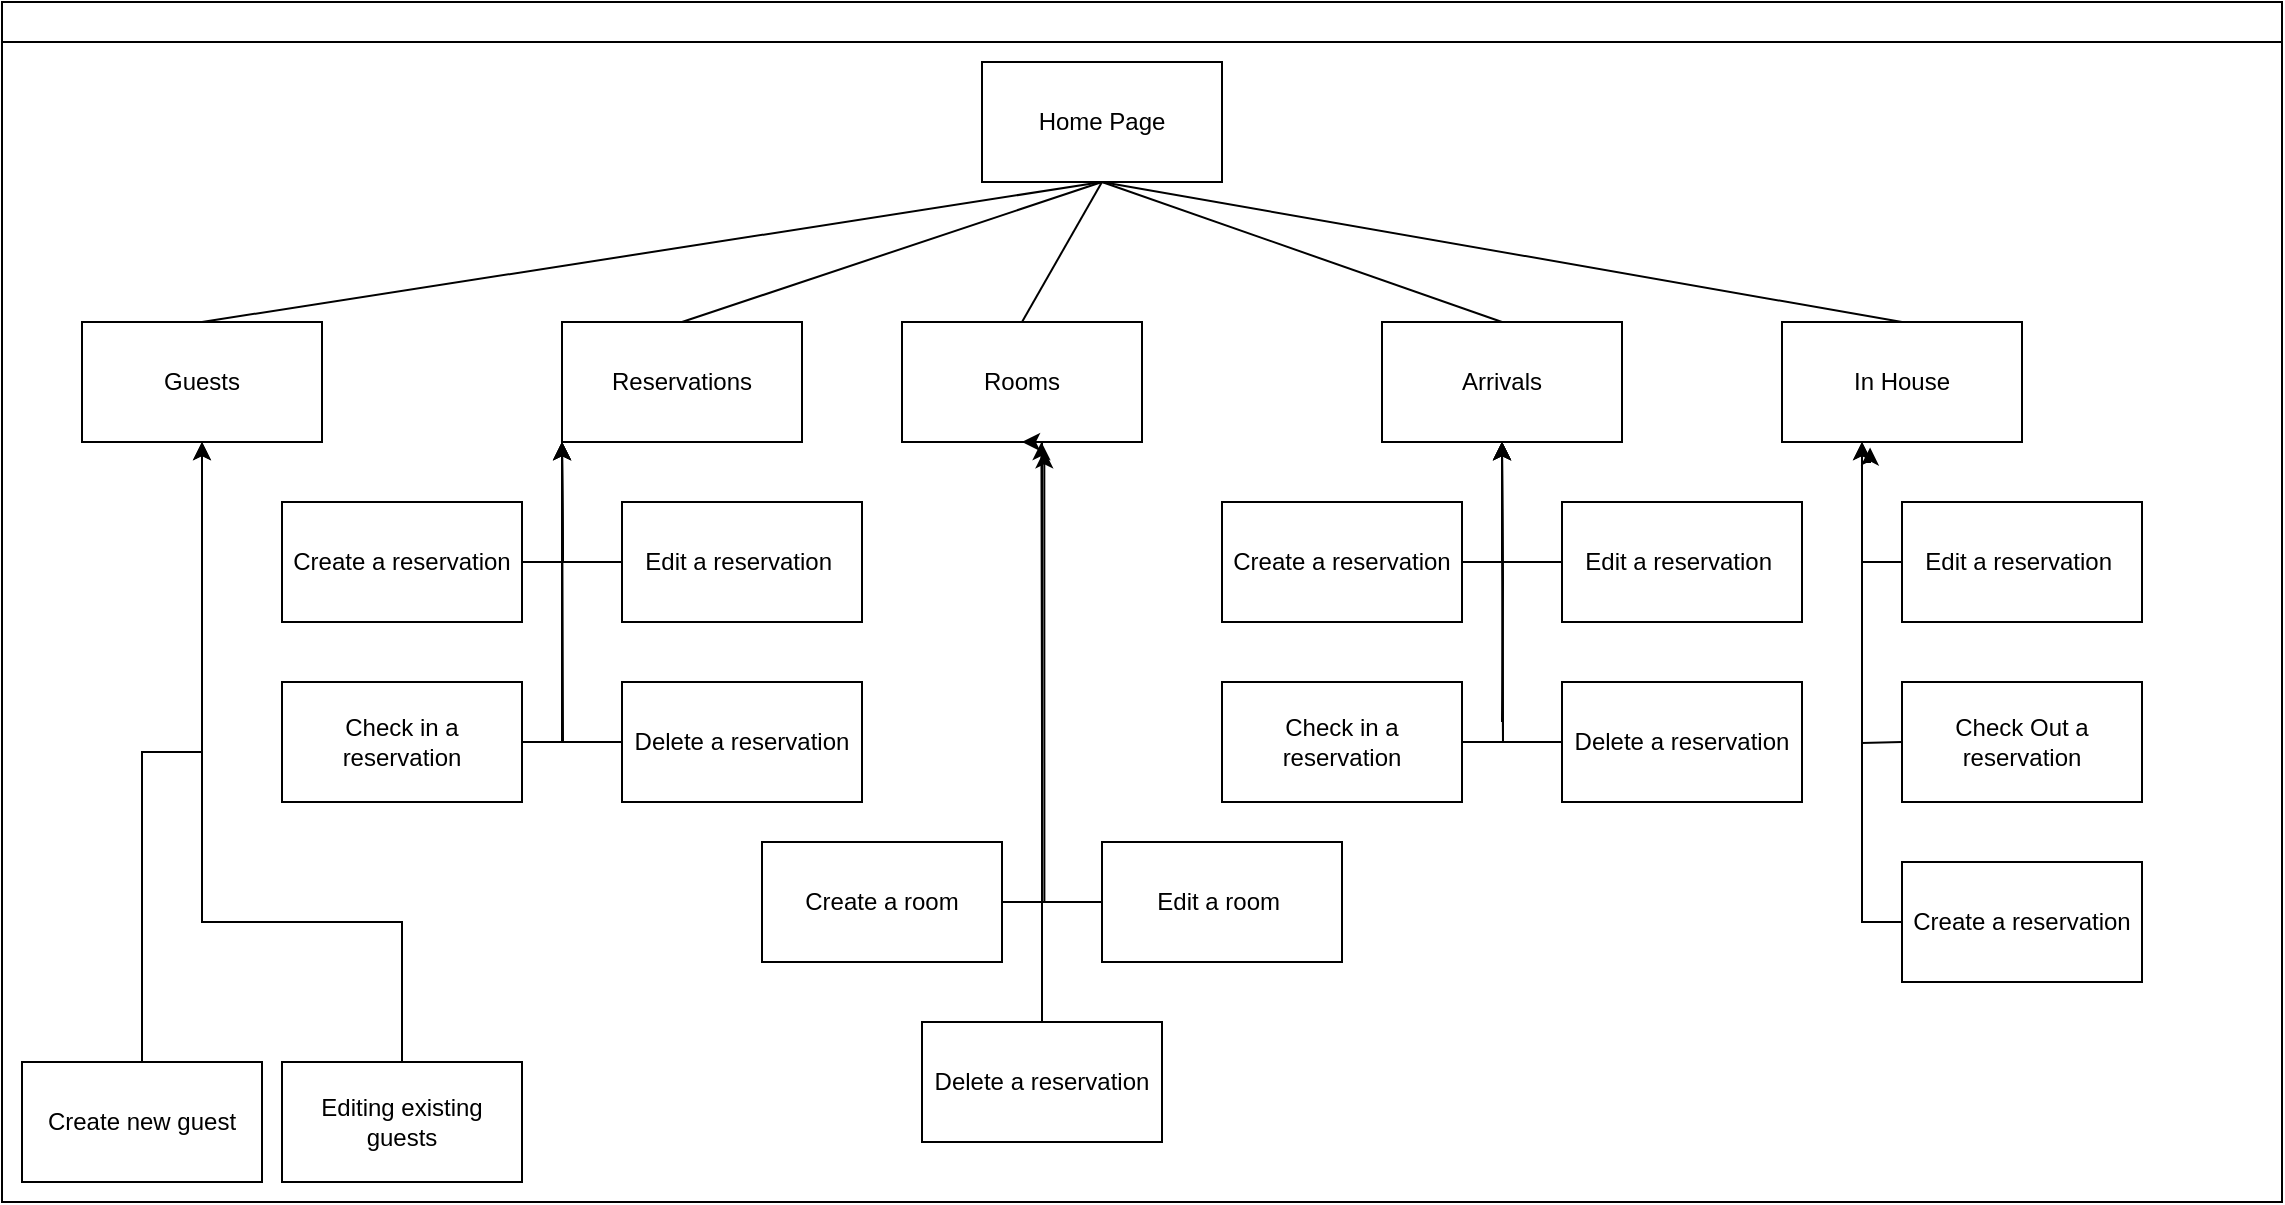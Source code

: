 <mxfile version="14.2.9" type="github">
  <diagram id="prtHgNgQTEPvFCAcTncT" name="Page-1">
    <mxGraphModel dx="2206" dy="743" grid="1" gridSize="10" guides="1" tooltips="1" connect="1" arrows="1" fold="1" page="1" pageScale="1" pageWidth="827" pageHeight="1169" math="0" shadow="0">
      <root>
        <mxCell id="0" />
        <mxCell id="1" parent="0" />
        <mxCell id="dNxyNK7c78bLwvsdeMH5-11" value="" style="swimlane;html=1;startSize=20;horizontal=1;containerType=tree;glass=0;" parent="1" vertex="1">
          <mxGeometry x="-290" y="80" width="1140" height="600" as="geometry" />
        </mxCell>
        <mxCell id="EwtY-S2W3lyaaSQ8AKN3-1" value="Home Page" style="rounded=0;whiteSpace=wrap;html=1;" vertex="1" parent="dNxyNK7c78bLwvsdeMH5-11">
          <mxGeometry x="490" y="30" width="120" height="60" as="geometry" />
        </mxCell>
        <mxCell id="EwtY-S2W3lyaaSQ8AKN3-2" value="Guests" style="rounded=0;whiteSpace=wrap;html=1;" vertex="1" parent="dNxyNK7c78bLwvsdeMH5-11">
          <mxGeometry x="40" y="160" width="120" height="60" as="geometry" />
        </mxCell>
        <mxCell id="EwtY-S2W3lyaaSQ8AKN3-3" value="Reservations" style="rounded=0;whiteSpace=wrap;html=1;" vertex="1" parent="dNxyNK7c78bLwvsdeMH5-11">
          <mxGeometry x="280" y="160" width="120" height="60" as="geometry" />
        </mxCell>
        <mxCell id="EwtY-S2W3lyaaSQ8AKN3-4" value="Rooms" style="rounded=0;whiteSpace=wrap;html=1;" vertex="1" parent="dNxyNK7c78bLwvsdeMH5-11">
          <mxGeometry x="450" y="160" width="120" height="60" as="geometry" />
        </mxCell>
        <mxCell id="EwtY-S2W3lyaaSQ8AKN3-5" value="Arrivals" style="rounded=0;whiteSpace=wrap;html=1;" vertex="1" parent="dNxyNK7c78bLwvsdeMH5-11">
          <mxGeometry x="690" y="160" width="120" height="60" as="geometry" />
        </mxCell>
        <mxCell id="EwtY-S2W3lyaaSQ8AKN3-6" value="In House" style="rounded=0;whiteSpace=wrap;html=1;" vertex="1" parent="dNxyNK7c78bLwvsdeMH5-11">
          <mxGeometry x="890" y="160" width="120" height="60" as="geometry" />
        </mxCell>
        <mxCell id="EwtY-S2W3lyaaSQ8AKN3-7" value="" style="endArrow=none;html=1;entryX=0.5;entryY=1;entryDx=0;entryDy=0;exitX=0.5;exitY=0;exitDx=0;exitDy=0;" edge="1" parent="dNxyNK7c78bLwvsdeMH5-11" source="EwtY-S2W3lyaaSQ8AKN3-2" target="EwtY-S2W3lyaaSQ8AKN3-1">
          <mxGeometry width="50" height="50" relative="1" as="geometry">
            <mxPoint x="350" y="210" as="sourcePoint" />
            <mxPoint x="400" y="160" as="targetPoint" />
          </mxGeometry>
        </mxCell>
        <mxCell id="EwtY-S2W3lyaaSQ8AKN3-8" value="" style="endArrow=none;html=1;entryX=0.5;entryY=1;entryDx=0;entryDy=0;exitX=0.5;exitY=0;exitDx=0;exitDy=0;" edge="1" parent="dNxyNK7c78bLwvsdeMH5-11" source="EwtY-S2W3lyaaSQ8AKN3-3" target="EwtY-S2W3lyaaSQ8AKN3-1">
          <mxGeometry width="50" height="50" relative="1" as="geometry">
            <mxPoint x="110" y="170" as="sourcePoint" />
            <mxPoint x="360" y="110" as="targetPoint" />
          </mxGeometry>
        </mxCell>
        <mxCell id="EwtY-S2W3lyaaSQ8AKN3-9" value="" style="endArrow=none;html=1;exitX=0.5;exitY=0;exitDx=0;exitDy=0;entryX=0.5;entryY=1;entryDx=0;entryDy=0;" edge="1" parent="dNxyNK7c78bLwvsdeMH5-11" source="EwtY-S2W3lyaaSQ8AKN3-4" target="EwtY-S2W3lyaaSQ8AKN3-1">
          <mxGeometry width="50" height="50" relative="1" as="geometry">
            <mxPoint x="270" y="170" as="sourcePoint" />
            <mxPoint x="350" y="100" as="targetPoint" />
          </mxGeometry>
        </mxCell>
        <mxCell id="EwtY-S2W3lyaaSQ8AKN3-11" value="" style="endArrow=none;html=1;exitX=0.5;exitY=0;exitDx=0;exitDy=0;entryX=0.5;entryY=1;entryDx=0;entryDy=0;" edge="1" parent="dNxyNK7c78bLwvsdeMH5-11" source="EwtY-S2W3lyaaSQ8AKN3-6" target="EwtY-S2W3lyaaSQ8AKN3-1">
          <mxGeometry width="50" height="50" relative="1" as="geometry">
            <mxPoint x="580" y="170" as="sourcePoint" />
            <mxPoint x="420" y="110" as="targetPoint" />
          </mxGeometry>
        </mxCell>
        <mxCell id="EwtY-S2W3lyaaSQ8AKN3-16" style="edgeStyle=orthogonalEdgeStyle;rounded=0;orthogonalLoop=1;jettySize=auto;html=1;exitX=0.5;exitY=0;exitDx=0;exitDy=0;entryX=0.5;entryY=1;entryDx=0;entryDy=0;" edge="1" parent="dNxyNK7c78bLwvsdeMH5-11" source="EwtY-S2W3lyaaSQ8AKN3-12" target="EwtY-S2W3lyaaSQ8AKN3-2">
          <mxGeometry relative="1" as="geometry" />
        </mxCell>
        <mxCell id="EwtY-S2W3lyaaSQ8AKN3-12" value="Create new guest" style="rounded=0;whiteSpace=wrap;html=1;" vertex="1" parent="dNxyNK7c78bLwvsdeMH5-11">
          <mxGeometry x="10" y="530" width="120" height="60" as="geometry" />
        </mxCell>
        <mxCell id="EwtY-S2W3lyaaSQ8AKN3-10" value="" style="endArrow=none;html=1;exitX=0.5;exitY=0;exitDx=0;exitDy=0;entryX=0.5;entryY=1;entryDx=0;entryDy=0;" edge="1" parent="dNxyNK7c78bLwvsdeMH5-11" source="EwtY-S2W3lyaaSQ8AKN3-5" target="EwtY-S2W3lyaaSQ8AKN3-1">
          <mxGeometry width="50" height="50" relative="1" as="geometry">
            <mxPoint x="660" y="170" as="sourcePoint" />
            <mxPoint x="650" y="100" as="targetPoint" />
          </mxGeometry>
        </mxCell>
        <mxCell id="EwtY-S2W3lyaaSQ8AKN3-19" style="edgeStyle=orthogonalEdgeStyle;rounded=0;orthogonalLoop=1;jettySize=auto;html=1;exitX=0.5;exitY=0;exitDx=0;exitDy=0;entryX=0.5;entryY=1;entryDx=0;entryDy=0;" edge="1" parent="dNxyNK7c78bLwvsdeMH5-11" source="EwtY-S2W3lyaaSQ8AKN3-17" target="EwtY-S2W3lyaaSQ8AKN3-2">
          <mxGeometry relative="1" as="geometry">
            <Array as="points">
              <mxPoint x="200" y="460" />
              <mxPoint x="100" y="460" />
            </Array>
          </mxGeometry>
        </mxCell>
        <mxCell id="EwtY-S2W3lyaaSQ8AKN3-17" value="Editing existing guests" style="rounded=0;whiteSpace=wrap;html=1;" vertex="1" parent="dNxyNK7c78bLwvsdeMH5-11">
          <mxGeometry x="140" y="530" width="120" height="60" as="geometry" />
        </mxCell>
        <mxCell id="EwtY-S2W3lyaaSQ8AKN3-20" value="Create a reservation" style="rounded=0;whiteSpace=wrap;html=1;" vertex="1" parent="dNxyNK7c78bLwvsdeMH5-11">
          <mxGeometry x="140" y="250" width="120" height="60" as="geometry" />
        </mxCell>
        <mxCell id="EwtY-S2W3lyaaSQ8AKN3-24" style="edgeStyle=orthogonalEdgeStyle;rounded=0;orthogonalLoop=1;jettySize=auto;html=1;exitX=1;exitY=0.5;exitDx=0;exitDy=0;entryX=0;entryY=1;entryDx=0;entryDy=0;" edge="1" parent="dNxyNK7c78bLwvsdeMH5-11" source="EwtY-S2W3lyaaSQ8AKN3-21" target="EwtY-S2W3lyaaSQ8AKN3-3">
          <mxGeometry relative="1" as="geometry" />
        </mxCell>
        <mxCell id="EwtY-S2W3lyaaSQ8AKN3-21" value="Check in a reservation" style="rounded=0;whiteSpace=wrap;html=1;" vertex="1" parent="dNxyNK7c78bLwvsdeMH5-11">
          <mxGeometry x="140" y="340" width="120" height="60" as="geometry" />
        </mxCell>
        <mxCell id="EwtY-S2W3lyaaSQ8AKN3-22" value="Edit a reservation&amp;nbsp;" style="rounded=0;whiteSpace=wrap;html=1;" vertex="1" parent="dNxyNK7c78bLwvsdeMH5-11">
          <mxGeometry x="310" y="250" width="120" height="60" as="geometry" />
        </mxCell>
        <mxCell id="EwtY-S2W3lyaaSQ8AKN3-23" value="Delete a reservation" style="rounded=0;whiteSpace=wrap;html=1;" vertex="1" parent="dNxyNK7c78bLwvsdeMH5-11">
          <mxGeometry x="310" y="340" width="120" height="60" as="geometry" />
        </mxCell>
        <mxCell id="EwtY-S2W3lyaaSQ8AKN3-33" style="edgeStyle=orthogonalEdgeStyle;rounded=0;orthogonalLoop=1;jettySize=auto;html=1;exitX=1;exitY=0.5;exitDx=0;exitDy=0;entryX=0.593;entryY=1.069;entryDx=0;entryDy=0;entryPerimeter=0;" edge="1" parent="dNxyNK7c78bLwvsdeMH5-11" source="EwtY-S2W3lyaaSQ8AKN3-28" target="EwtY-S2W3lyaaSQ8AKN3-4">
          <mxGeometry relative="1" as="geometry" />
        </mxCell>
        <mxCell id="EwtY-S2W3lyaaSQ8AKN3-28" value="Create a room" style="rounded=0;whiteSpace=wrap;html=1;" vertex="1" parent="dNxyNK7c78bLwvsdeMH5-11">
          <mxGeometry x="380" y="420" width="120" height="60" as="geometry" />
        </mxCell>
        <mxCell id="EwtY-S2W3lyaaSQ8AKN3-30" value="Edit a room&amp;nbsp;" style="rounded=0;whiteSpace=wrap;html=1;" vertex="1" parent="dNxyNK7c78bLwvsdeMH5-11">
          <mxGeometry x="550" y="420" width="120" height="60" as="geometry" />
        </mxCell>
        <mxCell id="EwtY-S2W3lyaaSQ8AKN3-31" value="Delete a reservation" style="rounded=0;whiteSpace=wrap;html=1;" vertex="1" parent="dNxyNK7c78bLwvsdeMH5-11">
          <mxGeometry x="460" y="510" width="120" height="60" as="geometry" />
        </mxCell>
        <mxCell id="EwtY-S2W3lyaaSQ8AKN3-32" style="edgeStyle=orthogonalEdgeStyle;rounded=0;orthogonalLoop=1;jettySize=auto;html=1;exitX=0;exitY=0.5;exitDx=0;exitDy=0;entryX=0.5;entryY=1;entryDx=0;entryDy=0;" edge="1" parent="dNxyNK7c78bLwvsdeMH5-11" source="EwtY-S2W3lyaaSQ8AKN3-30" target="EwtY-S2W3lyaaSQ8AKN3-4">
          <mxGeometry relative="1" as="geometry">
            <mxPoint x="520" y="390" as="targetPoint" />
            <Array as="points">
              <mxPoint x="520" y="450" />
              <mxPoint x="520" y="220" />
            </Array>
          </mxGeometry>
        </mxCell>
        <mxCell id="EwtY-S2W3lyaaSQ8AKN3-36" style="edgeStyle=orthogonalEdgeStyle;rounded=0;orthogonalLoop=1;jettySize=auto;html=1;entryX=0.5;entryY=1;entryDx=0;entryDy=0;" edge="1" parent="dNxyNK7c78bLwvsdeMH5-11" target="EwtY-S2W3lyaaSQ8AKN3-5">
          <mxGeometry relative="1" as="geometry">
            <mxPoint x="750" y="360" as="sourcePoint" />
          </mxGeometry>
        </mxCell>
        <mxCell id="EwtY-S2W3lyaaSQ8AKN3-49" style="edgeStyle=orthogonalEdgeStyle;rounded=0;orthogonalLoop=1;jettySize=auto;html=1;exitX=1;exitY=0.5;exitDx=0;exitDy=0;entryX=0.5;entryY=1;entryDx=0;entryDy=0;" edge="1" parent="dNxyNK7c78bLwvsdeMH5-11" source="EwtY-S2W3lyaaSQ8AKN3-40" target="EwtY-S2W3lyaaSQ8AKN3-5">
          <mxGeometry relative="1" as="geometry" />
        </mxCell>
        <mxCell id="EwtY-S2W3lyaaSQ8AKN3-40" value="Create a reservation" style="rounded=0;whiteSpace=wrap;html=1;" vertex="1" parent="dNxyNK7c78bLwvsdeMH5-11">
          <mxGeometry x="610" y="250" width="120" height="60" as="geometry" />
        </mxCell>
        <mxCell id="EwtY-S2W3lyaaSQ8AKN3-41" value="Check in a reservation" style="rounded=0;whiteSpace=wrap;html=1;" vertex="1" parent="dNxyNK7c78bLwvsdeMH5-11">
          <mxGeometry x="610" y="340" width="120" height="60" as="geometry" />
        </mxCell>
        <mxCell id="EwtY-S2W3lyaaSQ8AKN3-50" style="edgeStyle=orthogonalEdgeStyle;rounded=0;orthogonalLoop=1;jettySize=auto;html=1;exitX=0;exitY=0.5;exitDx=0;exitDy=0;" edge="1" parent="dNxyNK7c78bLwvsdeMH5-11" source="EwtY-S2W3lyaaSQ8AKN3-42" target="EwtY-S2W3lyaaSQ8AKN3-5">
          <mxGeometry relative="1" as="geometry" />
        </mxCell>
        <mxCell id="EwtY-S2W3lyaaSQ8AKN3-42" value="Edit a reservation&amp;nbsp;" style="rounded=0;whiteSpace=wrap;html=1;" vertex="1" parent="dNxyNK7c78bLwvsdeMH5-11">
          <mxGeometry x="780" y="250" width="120" height="60" as="geometry" />
        </mxCell>
        <mxCell id="EwtY-S2W3lyaaSQ8AKN3-43" value="Delete a reservation" style="rounded=0;whiteSpace=wrap;html=1;" vertex="1" parent="dNxyNK7c78bLwvsdeMH5-11">
          <mxGeometry x="780" y="340" width="120" height="60" as="geometry" />
        </mxCell>
        <mxCell id="EwtY-S2W3lyaaSQ8AKN3-44" style="edgeStyle=orthogonalEdgeStyle;rounded=0;orthogonalLoop=1;jettySize=auto;html=1;exitX=0;exitY=0.5;exitDx=0;exitDy=0;" edge="1" parent="dNxyNK7c78bLwvsdeMH5-11" source="EwtY-S2W3lyaaSQ8AKN3-43">
          <mxGeometry relative="1" as="geometry">
            <mxPoint x="750" y="220" as="targetPoint" />
          </mxGeometry>
        </mxCell>
        <mxCell id="EwtY-S2W3lyaaSQ8AKN3-87" style="edgeStyle=orthogonalEdgeStyle;rounded=0;orthogonalLoop=1;jettySize=auto;html=1;exitX=0;exitY=0.5;exitDx=0;exitDy=0;entryX=0.367;entryY=1.045;entryDx=0;entryDy=0;entryPerimeter=0;" edge="1" parent="dNxyNK7c78bLwvsdeMH5-11" source="EwtY-S2W3lyaaSQ8AKN3-86" target="EwtY-S2W3lyaaSQ8AKN3-6">
          <mxGeometry relative="1" as="geometry" />
        </mxCell>
        <mxCell id="EwtY-S2W3lyaaSQ8AKN3-86" value="Edit a reservation&amp;nbsp;" style="rounded=0;whiteSpace=wrap;html=1;" vertex="1" parent="dNxyNK7c78bLwvsdeMH5-11">
          <mxGeometry x="950" y="250" width="120" height="60" as="geometry" />
        </mxCell>
        <mxCell id="EwtY-S2W3lyaaSQ8AKN3-96" value="Check Out a reservation" style="rounded=0;whiteSpace=wrap;html=1;" vertex="1" parent="dNxyNK7c78bLwvsdeMH5-11">
          <mxGeometry x="950" y="340" width="120" height="60" as="geometry" />
        </mxCell>
        <mxCell id="EwtY-S2W3lyaaSQ8AKN3-97" value="Create a reservation" style="rounded=0;whiteSpace=wrap;html=1;" vertex="1" parent="dNxyNK7c78bLwvsdeMH5-11">
          <mxGeometry x="950" y="430" width="120" height="60" as="geometry" />
        </mxCell>
        <mxCell id="EwtY-S2W3lyaaSQ8AKN3-25" style="edgeStyle=orthogonalEdgeStyle;rounded=0;orthogonalLoop=1;jettySize=auto;html=1;exitX=0;exitY=0.5;exitDx=0;exitDy=0;" edge="1" parent="1" source="EwtY-S2W3lyaaSQ8AKN3-23">
          <mxGeometry relative="1" as="geometry">
            <mxPoint x="-10" y="300" as="targetPoint" />
          </mxGeometry>
        </mxCell>
        <mxCell id="EwtY-S2W3lyaaSQ8AKN3-26" style="edgeStyle=orthogonalEdgeStyle;rounded=0;orthogonalLoop=1;jettySize=auto;html=1;exitX=1;exitY=0.5;exitDx=0;exitDy=0;" edge="1" parent="1" source="EwtY-S2W3lyaaSQ8AKN3-20">
          <mxGeometry relative="1" as="geometry">
            <mxPoint x="-10" y="300" as="targetPoint" />
          </mxGeometry>
        </mxCell>
        <mxCell id="EwtY-S2W3lyaaSQ8AKN3-27" style="edgeStyle=orthogonalEdgeStyle;rounded=0;orthogonalLoop=1;jettySize=auto;html=1;exitX=0;exitY=0.5;exitDx=0;exitDy=0;" edge="1" parent="1" source="EwtY-S2W3lyaaSQ8AKN3-22">
          <mxGeometry relative="1" as="geometry">
            <mxPoint x="-10" y="300" as="targetPoint" />
          </mxGeometry>
        </mxCell>
        <mxCell id="EwtY-S2W3lyaaSQ8AKN3-34" style="edgeStyle=orthogonalEdgeStyle;rounded=0;orthogonalLoop=1;jettySize=auto;html=1;exitX=0.5;exitY=0;exitDx=0;exitDy=0;" edge="1" parent="1" source="EwtY-S2W3lyaaSQ8AKN3-31">
          <mxGeometry relative="1" as="geometry">
            <mxPoint x="229.714" y="300" as="targetPoint" />
          </mxGeometry>
        </mxCell>
        <mxCell id="EwtY-S2W3lyaaSQ8AKN3-51" style="edgeStyle=orthogonalEdgeStyle;rounded=0;orthogonalLoop=1;jettySize=auto;html=1;exitX=1;exitY=0.5;exitDx=0;exitDy=0;" edge="1" parent="1" source="EwtY-S2W3lyaaSQ8AKN3-41">
          <mxGeometry relative="1" as="geometry">
            <mxPoint x="460" y="300" as="targetPoint" />
          </mxGeometry>
        </mxCell>
        <mxCell id="EwtY-S2W3lyaaSQ8AKN3-94" style="edgeStyle=orthogonalEdgeStyle;rounded=0;orthogonalLoop=1;jettySize=auto;html=1;exitX=0;exitY=0;exitDx=0;exitDy=0;" edge="1" parent="1">
          <mxGeometry relative="1" as="geometry">
            <mxPoint x="659.714" y="419.857" as="targetPoint" />
            <mxPoint x="660" y="420" as="sourcePoint" />
          </mxGeometry>
        </mxCell>
        <mxCell id="EwtY-S2W3lyaaSQ8AKN3-95" style="edgeStyle=orthogonalEdgeStyle;rounded=0;orthogonalLoop=1;jettySize=auto;html=1;exitX=0;exitY=0.5;exitDx=0;exitDy=0;" edge="1" parent="1">
          <mxGeometry relative="1" as="geometry">
            <mxPoint x="640" y="300" as="targetPoint" />
            <mxPoint x="660" y="450" as="sourcePoint" />
          </mxGeometry>
        </mxCell>
        <mxCell id="EwtY-S2W3lyaaSQ8AKN3-98" style="edgeStyle=orthogonalEdgeStyle;rounded=0;orthogonalLoop=1;jettySize=auto;html=1;exitX=0;exitY=0.5;exitDx=0;exitDy=0;" edge="1" parent="1" source="EwtY-S2W3lyaaSQ8AKN3-97">
          <mxGeometry relative="1" as="geometry">
            <mxPoint x="640" y="300" as="targetPoint" />
          </mxGeometry>
        </mxCell>
      </root>
    </mxGraphModel>
  </diagram>
</mxfile>
